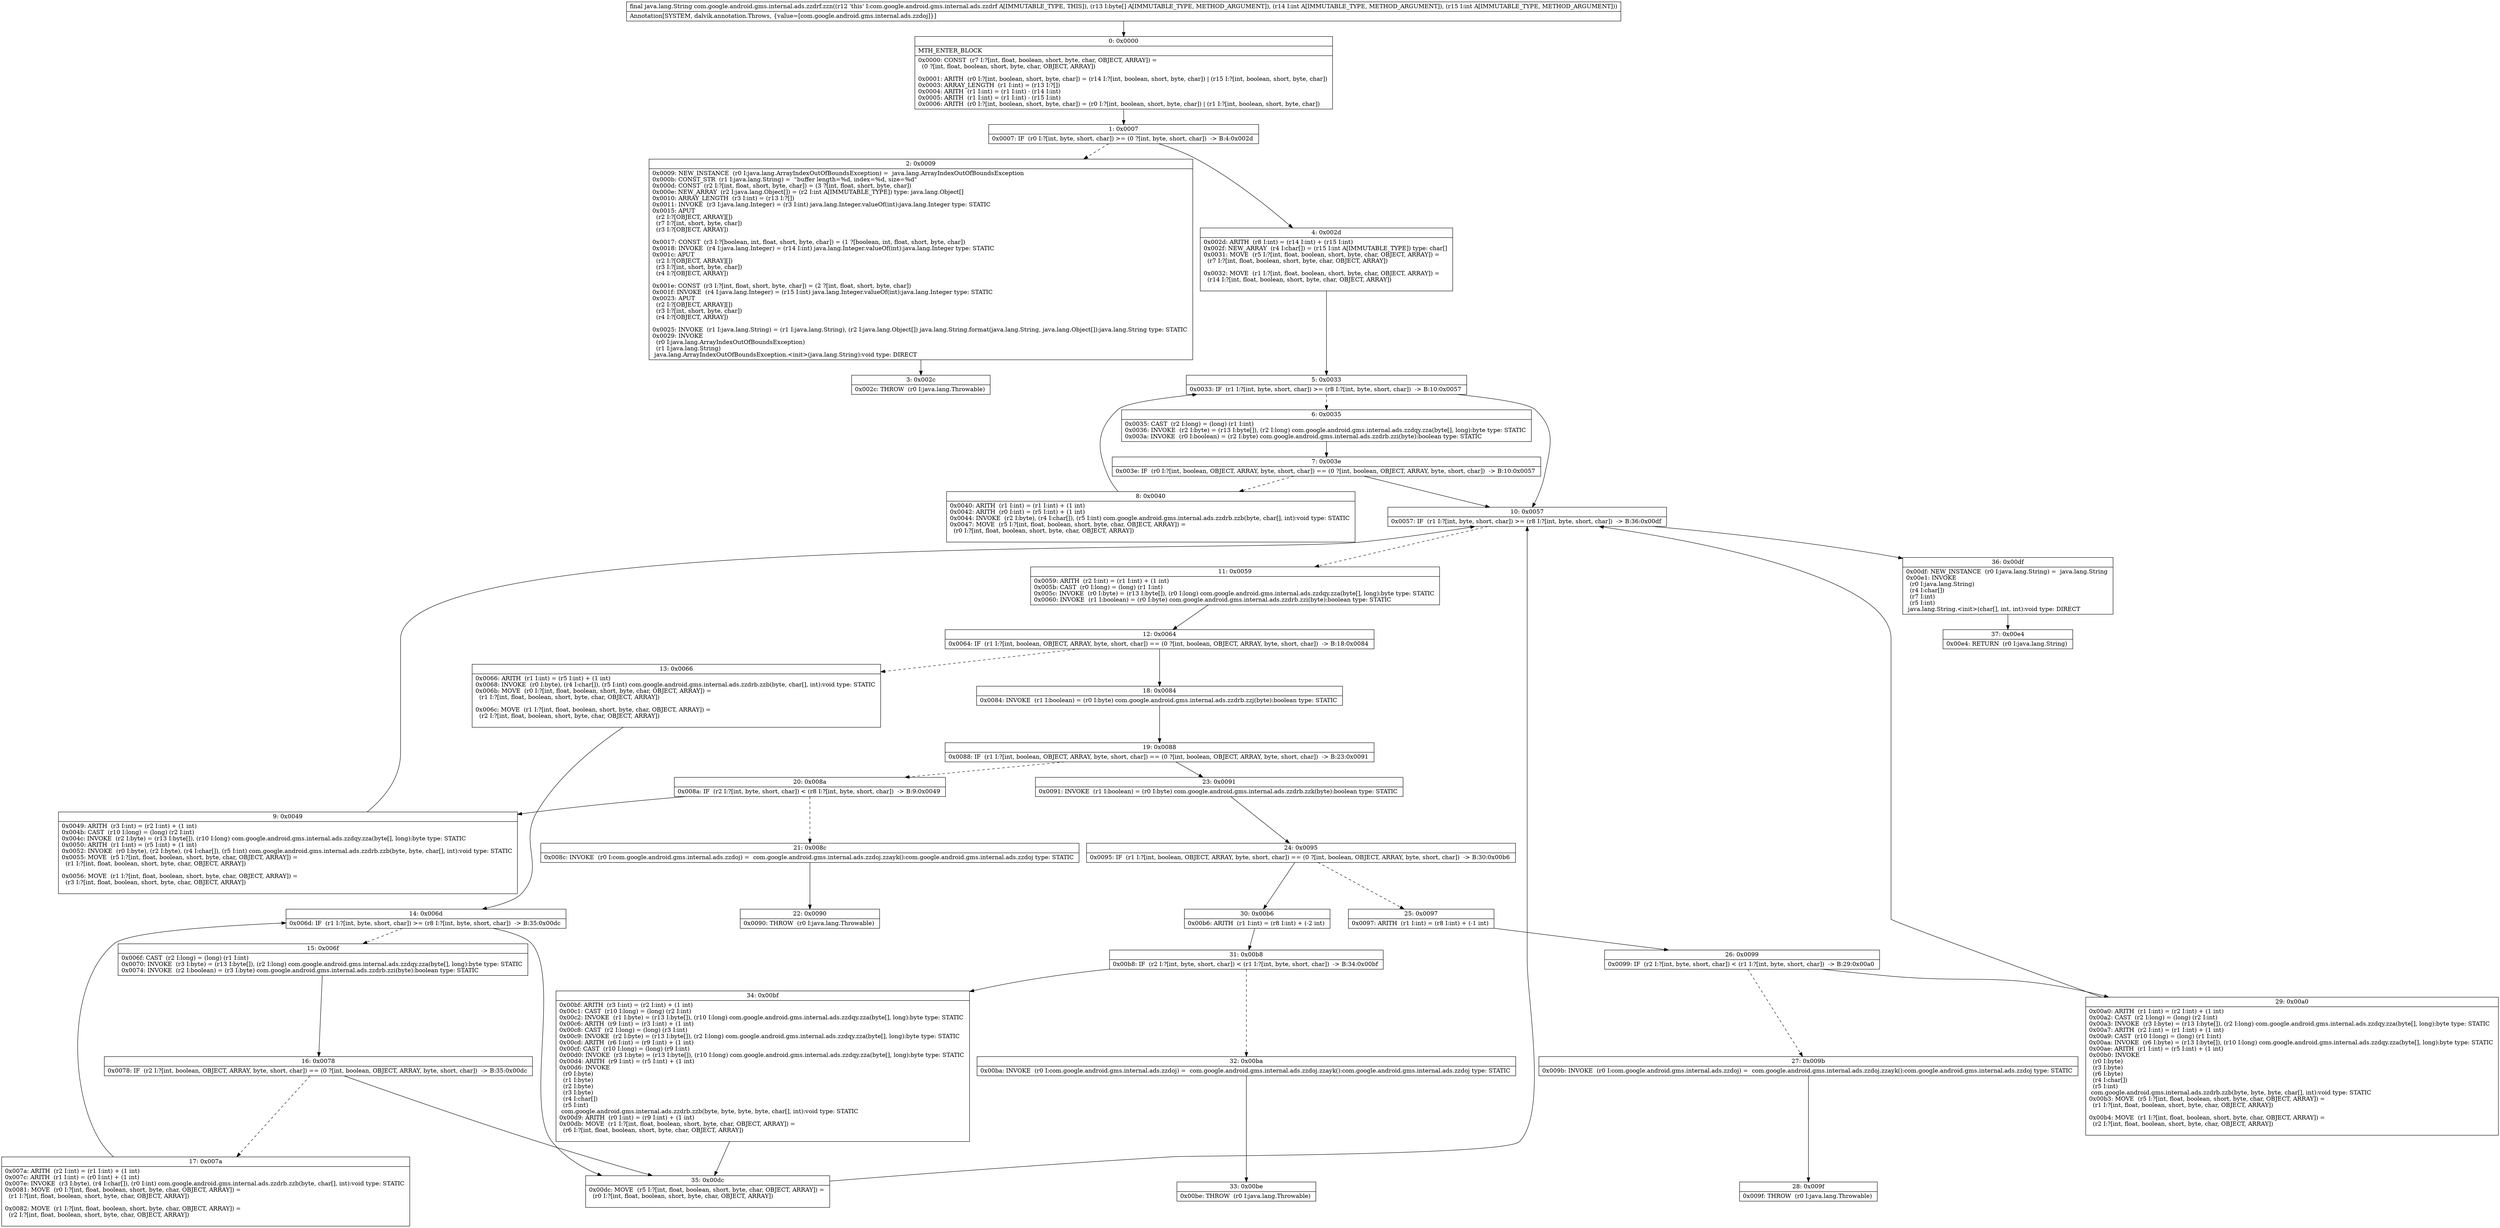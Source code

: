 digraph "CFG forcom.google.android.gms.internal.ads.zzdrf.zzn([BII)Ljava\/lang\/String;" {
Node_0 [shape=record,label="{0\:\ 0x0000|MTH_ENTER_BLOCK\l|0x0000: CONST  (r7 I:?[int, float, boolean, short, byte, char, OBJECT, ARRAY]) = \l  (0 ?[int, float, boolean, short, byte, char, OBJECT, ARRAY])\l \l0x0001: ARITH  (r0 I:?[int, boolean, short, byte, char]) = (r14 I:?[int, boolean, short, byte, char]) \| (r15 I:?[int, boolean, short, byte, char]) \l0x0003: ARRAY_LENGTH  (r1 I:int) = (r13 I:?[]) \l0x0004: ARITH  (r1 I:int) = (r1 I:int) \- (r14 I:int) \l0x0005: ARITH  (r1 I:int) = (r1 I:int) \- (r15 I:int) \l0x0006: ARITH  (r0 I:?[int, boolean, short, byte, char]) = (r0 I:?[int, boolean, short, byte, char]) \| (r1 I:?[int, boolean, short, byte, char]) \l}"];
Node_1 [shape=record,label="{1\:\ 0x0007|0x0007: IF  (r0 I:?[int, byte, short, char]) \>= (0 ?[int, byte, short, char])  \-\> B:4:0x002d \l}"];
Node_2 [shape=record,label="{2\:\ 0x0009|0x0009: NEW_INSTANCE  (r0 I:java.lang.ArrayIndexOutOfBoundsException) =  java.lang.ArrayIndexOutOfBoundsException \l0x000b: CONST_STR  (r1 I:java.lang.String) =  \"buffer length=%d, index=%d, size=%d\" \l0x000d: CONST  (r2 I:?[int, float, short, byte, char]) = (3 ?[int, float, short, byte, char]) \l0x000e: NEW_ARRAY  (r2 I:java.lang.Object[]) = (r2 I:int A[IMMUTABLE_TYPE]) type: java.lang.Object[] \l0x0010: ARRAY_LENGTH  (r3 I:int) = (r13 I:?[]) \l0x0011: INVOKE  (r3 I:java.lang.Integer) = (r3 I:int) java.lang.Integer.valueOf(int):java.lang.Integer type: STATIC \l0x0015: APUT  \l  (r2 I:?[OBJECT, ARRAY][])\l  (r7 I:?[int, short, byte, char])\l  (r3 I:?[OBJECT, ARRAY])\l \l0x0017: CONST  (r3 I:?[boolean, int, float, short, byte, char]) = (1 ?[boolean, int, float, short, byte, char]) \l0x0018: INVOKE  (r4 I:java.lang.Integer) = (r14 I:int) java.lang.Integer.valueOf(int):java.lang.Integer type: STATIC \l0x001c: APUT  \l  (r2 I:?[OBJECT, ARRAY][])\l  (r3 I:?[int, short, byte, char])\l  (r4 I:?[OBJECT, ARRAY])\l \l0x001e: CONST  (r3 I:?[int, float, short, byte, char]) = (2 ?[int, float, short, byte, char]) \l0x001f: INVOKE  (r4 I:java.lang.Integer) = (r15 I:int) java.lang.Integer.valueOf(int):java.lang.Integer type: STATIC \l0x0023: APUT  \l  (r2 I:?[OBJECT, ARRAY][])\l  (r3 I:?[int, short, byte, char])\l  (r4 I:?[OBJECT, ARRAY])\l \l0x0025: INVOKE  (r1 I:java.lang.String) = (r1 I:java.lang.String), (r2 I:java.lang.Object[]) java.lang.String.format(java.lang.String, java.lang.Object[]):java.lang.String type: STATIC \l0x0029: INVOKE  \l  (r0 I:java.lang.ArrayIndexOutOfBoundsException)\l  (r1 I:java.lang.String)\l java.lang.ArrayIndexOutOfBoundsException.\<init\>(java.lang.String):void type: DIRECT \l}"];
Node_3 [shape=record,label="{3\:\ 0x002c|0x002c: THROW  (r0 I:java.lang.Throwable) \l}"];
Node_4 [shape=record,label="{4\:\ 0x002d|0x002d: ARITH  (r8 I:int) = (r14 I:int) + (r15 I:int) \l0x002f: NEW_ARRAY  (r4 I:char[]) = (r15 I:int A[IMMUTABLE_TYPE]) type: char[] \l0x0031: MOVE  (r5 I:?[int, float, boolean, short, byte, char, OBJECT, ARRAY]) = \l  (r7 I:?[int, float, boolean, short, byte, char, OBJECT, ARRAY])\l \l0x0032: MOVE  (r1 I:?[int, float, boolean, short, byte, char, OBJECT, ARRAY]) = \l  (r14 I:?[int, float, boolean, short, byte, char, OBJECT, ARRAY])\l \l}"];
Node_5 [shape=record,label="{5\:\ 0x0033|0x0033: IF  (r1 I:?[int, byte, short, char]) \>= (r8 I:?[int, byte, short, char])  \-\> B:10:0x0057 \l}"];
Node_6 [shape=record,label="{6\:\ 0x0035|0x0035: CAST  (r2 I:long) = (long) (r1 I:int) \l0x0036: INVOKE  (r2 I:byte) = (r13 I:byte[]), (r2 I:long) com.google.android.gms.internal.ads.zzdqy.zza(byte[], long):byte type: STATIC \l0x003a: INVOKE  (r0 I:boolean) = (r2 I:byte) com.google.android.gms.internal.ads.zzdrb.zzi(byte):boolean type: STATIC \l}"];
Node_7 [shape=record,label="{7\:\ 0x003e|0x003e: IF  (r0 I:?[int, boolean, OBJECT, ARRAY, byte, short, char]) == (0 ?[int, boolean, OBJECT, ARRAY, byte, short, char])  \-\> B:10:0x0057 \l}"];
Node_8 [shape=record,label="{8\:\ 0x0040|0x0040: ARITH  (r1 I:int) = (r1 I:int) + (1 int) \l0x0042: ARITH  (r0 I:int) = (r5 I:int) + (1 int) \l0x0044: INVOKE  (r2 I:byte), (r4 I:char[]), (r5 I:int) com.google.android.gms.internal.ads.zzdrb.zzb(byte, char[], int):void type: STATIC \l0x0047: MOVE  (r5 I:?[int, float, boolean, short, byte, char, OBJECT, ARRAY]) = \l  (r0 I:?[int, float, boolean, short, byte, char, OBJECT, ARRAY])\l \l}"];
Node_9 [shape=record,label="{9\:\ 0x0049|0x0049: ARITH  (r3 I:int) = (r2 I:int) + (1 int) \l0x004b: CAST  (r10 I:long) = (long) (r2 I:int) \l0x004c: INVOKE  (r2 I:byte) = (r13 I:byte[]), (r10 I:long) com.google.android.gms.internal.ads.zzdqy.zza(byte[], long):byte type: STATIC \l0x0050: ARITH  (r1 I:int) = (r5 I:int) + (1 int) \l0x0052: INVOKE  (r0 I:byte), (r2 I:byte), (r4 I:char[]), (r5 I:int) com.google.android.gms.internal.ads.zzdrb.zzb(byte, byte, char[], int):void type: STATIC \l0x0055: MOVE  (r5 I:?[int, float, boolean, short, byte, char, OBJECT, ARRAY]) = \l  (r1 I:?[int, float, boolean, short, byte, char, OBJECT, ARRAY])\l \l0x0056: MOVE  (r1 I:?[int, float, boolean, short, byte, char, OBJECT, ARRAY]) = \l  (r3 I:?[int, float, boolean, short, byte, char, OBJECT, ARRAY])\l \l}"];
Node_10 [shape=record,label="{10\:\ 0x0057|0x0057: IF  (r1 I:?[int, byte, short, char]) \>= (r8 I:?[int, byte, short, char])  \-\> B:36:0x00df \l}"];
Node_11 [shape=record,label="{11\:\ 0x0059|0x0059: ARITH  (r2 I:int) = (r1 I:int) + (1 int) \l0x005b: CAST  (r0 I:long) = (long) (r1 I:int) \l0x005c: INVOKE  (r0 I:byte) = (r13 I:byte[]), (r0 I:long) com.google.android.gms.internal.ads.zzdqy.zza(byte[], long):byte type: STATIC \l0x0060: INVOKE  (r1 I:boolean) = (r0 I:byte) com.google.android.gms.internal.ads.zzdrb.zzi(byte):boolean type: STATIC \l}"];
Node_12 [shape=record,label="{12\:\ 0x0064|0x0064: IF  (r1 I:?[int, boolean, OBJECT, ARRAY, byte, short, char]) == (0 ?[int, boolean, OBJECT, ARRAY, byte, short, char])  \-\> B:18:0x0084 \l}"];
Node_13 [shape=record,label="{13\:\ 0x0066|0x0066: ARITH  (r1 I:int) = (r5 I:int) + (1 int) \l0x0068: INVOKE  (r0 I:byte), (r4 I:char[]), (r5 I:int) com.google.android.gms.internal.ads.zzdrb.zzb(byte, char[], int):void type: STATIC \l0x006b: MOVE  (r0 I:?[int, float, boolean, short, byte, char, OBJECT, ARRAY]) = \l  (r1 I:?[int, float, boolean, short, byte, char, OBJECT, ARRAY])\l \l0x006c: MOVE  (r1 I:?[int, float, boolean, short, byte, char, OBJECT, ARRAY]) = \l  (r2 I:?[int, float, boolean, short, byte, char, OBJECT, ARRAY])\l \l}"];
Node_14 [shape=record,label="{14\:\ 0x006d|0x006d: IF  (r1 I:?[int, byte, short, char]) \>= (r8 I:?[int, byte, short, char])  \-\> B:35:0x00dc \l}"];
Node_15 [shape=record,label="{15\:\ 0x006f|0x006f: CAST  (r2 I:long) = (long) (r1 I:int) \l0x0070: INVOKE  (r3 I:byte) = (r13 I:byte[]), (r2 I:long) com.google.android.gms.internal.ads.zzdqy.zza(byte[], long):byte type: STATIC \l0x0074: INVOKE  (r2 I:boolean) = (r3 I:byte) com.google.android.gms.internal.ads.zzdrb.zzi(byte):boolean type: STATIC \l}"];
Node_16 [shape=record,label="{16\:\ 0x0078|0x0078: IF  (r2 I:?[int, boolean, OBJECT, ARRAY, byte, short, char]) == (0 ?[int, boolean, OBJECT, ARRAY, byte, short, char])  \-\> B:35:0x00dc \l}"];
Node_17 [shape=record,label="{17\:\ 0x007a|0x007a: ARITH  (r2 I:int) = (r1 I:int) + (1 int) \l0x007c: ARITH  (r1 I:int) = (r0 I:int) + (1 int) \l0x007e: INVOKE  (r3 I:byte), (r4 I:char[]), (r0 I:int) com.google.android.gms.internal.ads.zzdrb.zzb(byte, char[], int):void type: STATIC \l0x0081: MOVE  (r0 I:?[int, float, boolean, short, byte, char, OBJECT, ARRAY]) = \l  (r1 I:?[int, float, boolean, short, byte, char, OBJECT, ARRAY])\l \l0x0082: MOVE  (r1 I:?[int, float, boolean, short, byte, char, OBJECT, ARRAY]) = \l  (r2 I:?[int, float, boolean, short, byte, char, OBJECT, ARRAY])\l \l}"];
Node_18 [shape=record,label="{18\:\ 0x0084|0x0084: INVOKE  (r1 I:boolean) = (r0 I:byte) com.google.android.gms.internal.ads.zzdrb.zzj(byte):boolean type: STATIC \l}"];
Node_19 [shape=record,label="{19\:\ 0x0088|0x0088: IF  (r1 I:?[int, boolean, OBJECT, ARRAY, byte, short, char]) == (0 ?[int, boolean, OBJECT, ARRAY, byte, short, char])  \-\> B:23:0x0091 \l}"];
Node_20 [shape=record,label="{20\:\ 0x008a|0x008a: IF  (r2 I:?[int, byte, short, char]) \< (r8 I:?[int, byte, short, char])  \-\> B:9:0x0049 \l}"];
Node_21 [shape=record,label="{21\:\ 0x008c|0x008c: INVOKE  (r0 I:com.google.android.gms.internal.ads.zzdoj) =  com.google.android.gms.internal.ads.zzdoj.zzayk():com.google.android.gms.internal.ads.zzdoj type: STATIC \l}"];
Node_22 [shape=record,label="{22\:\ 0x0090|0x0090: THROW  (r0 I:java.lang.Throwable) \l}"];
Node_23 [shape=record,label="{23\:\ 0x0091|0x0091: INVOKE  (r1 I:boolean) = (r0 I:byte) com.google.android.gms.internal.ads.zzdrb.zzk(byte):boolean type: STATIC \l}"];
Node_24 [shape=record,label="{24\:\ 0x0095|0x0095: IF  (r1 I:?[int, boolean, OBJECT, ARRAY, byte, short, char]) == (0 ?[int, boolean, OBJECT, ARRAY, byte, short, char])  \-\> B:30:0x00b6 \l}"];
Node_25 [shape=record,label="{25\:\ 0x0097|0x0097: ARITH  (r1 I:int) = (r8 I:int) + (\-1 int) \l}"];
Node_26 [shape=record,label="{26\:\ 0x0099|0x0099: IF  (r2 I:?[int, byte, short, char]) \< (r1 I:?[int, byte, short, char])  \-\> B:29:0x00a0 \l}"];
Node_27 [shape=record,label="{27\:\ 0x009b|0x009b: INVOKE  (r0 I:com.google.android.gms.internal.ads.zzdoj) =  com.google.android.gms.internal.ads.zzdoj.zzayk():com.google.android.gms.internal.ads.zzdoj type: STATIC \l}"];
Node_28 [shape=record,label="{28\:\ 0x009f|0x009f: THROW  (r0 I:java.lang.Throwable) \l}"];
Node_29 [shape=record,label="{29\:\ 0x00a0|0x00a0: ARITH  (r1 I:int) = (r2 I:int) + (1 int) \l0x00a2: CAST  (r2 I:long) = (long) (r2 I:int) \l0x00a3: INVOKE  (r3 I:byte) = (r13 I:byte[]), (r2 I:long) com.google.android.gms.internal.ads.zzdqy.zza(byte[], long):byte type: STATIC \l0x00a7: ARITH  (r2 I:int) = (r1 I:int) + (1 int) \l0x00a9: CAST  (r10 I:long) = (long) (r1 I:int) \l0x00aa: INVOKE  (r6 I:byte) = (r13 I:byte[]), (r10 I:long) com.google.android.gms.internal.ads.zzdqy.zza(byte[], long):byte type: STATIC \l0x00ae: ARITH  (r1 I:int) = (r5 I:int) + (1 int) \l0x00b0: INVOKE  \l  (r0 I:byte)\l  (r3 I:byte)\l  (r6 I:byte)\l  (r4 I:char[])\l  (r5 I:int)\l com.google.android.gms.internal.ads.zzdrb.zzb(byte, byte, byte, char[], int):void type: STATIC \l0x00b3: MOVE  (r5 I:?[int, float, boolean, short, byte, char, OBJECT, ARRAY]) = \l  (r1 I:?[int, float, boolean, short, byte, char, OBJECT, ARRAY])\l \l0x00b4: MOVE  (r1 I:?[int, float, boolean, short, byte, char, OBJECT, ARRAY]) = \l  (r2 I:?[int, float, boolean, short, byte, char, OBJECT, ARRAY])\l \l}"];
Node_30 [shape=record,label="{30\:\ 0x00b6|0x00b6: ARITH  (r1 I:int) = (r8 I:int) + (\-2 int) \l}"];
Node_31 [shape=record,label="{31\:\ 0x00b8|0x00b8: IF  (r2 I:?[int, byte, short, char]) \< (r1 I:?[int, byte, short, char])  \-\> B:34:0x00bf \l}"];
Node_32 [shape=record,label="{32\:\ 0x00ba|0x00ba: INVOKE  (r0 I:com.google.android.gms.internal.ads.zzdoj) =  com.google.android.gms.internal.ads.zzdoj.zzayk():com.google.android.gms.internal.ads.zzdoj type: STATIC \l}"];
Node_33 [shape=record,label="{33\:\ 0x00be|0x00be: THROW  (r0 I:java.lang.Throwable) \l}"];
Node_34 [shape=record,label="{34\:\ 0x00bf|0x00bf: ARITH  (r3 I:int) = (r2 I:int) + (1 int) \l0x00c1: CAST  (r10 I:long) = (long) (r2 I:int) \l0x00c2: INVOKE  (r1 I:byte) = (r13 I:byte[]), (r10 I:long) com.google.android.gms.internal.ads.zzdqy.zza(byte[], long):byte type: STATIC \l0x00c6: ARITH  (r9 I:int) = (r3 I:int) + (1 int) \l0x00c8: CAST  (r2 I:long) = (long) (r3 I:int) \l0x00c9: INVOKE  (r2 I:byte) = (r13 I:byte[]), (r2 I:long) com.google.android.gms.internal.ads.zzdqy.zza(byte[], long):byte type: STATIC \l0x00cd: ARITH  (r6 I:int) = (r9 I:int) + (1 int) \l0x00cf: CAST  (r10 I:long) = (long) (r9 I:int) \l0x00d0: INVOKE  (r3 I:byte) = (r13 I:byte[]), (r10 I:long) com.google.android.gms.internal.ads.zzdqy.zza(byte[], long):byte type: STATIC \l0x00d4: ARITH  (r9 I:int) = (r5 I:int) + (1 int) \l0x00d6: INVOKE  \l  (r0 I:byte)\l  (r1 I:byte)\l  (r2 I:byte)\l  (r3 I:byte)\l  (r4 I:char[])\l  (r5 I:int)\l com.google.android.gms.internal.ads.zzdrb.zzb(byte, byte, byte, byte, char[], int):void type: STATIC \l0x00d9: ARITH  (r0 I:int) = (r9 I:int) + (1 int) \l0x00db: MOVE  (r1 I:?[int, float, boolean, short, byte, char, OBJECT, ARRAY]) = \l  (r6 I:?[int, float, boolean, short, byte, char, OBJECT, ARRAY])\l \l}"];
Node_35 [shape=record,label="{35\:\ 0x00dc|0x00dc: MOVE  (r5 I:?[int, float, boolean, short, byte, char, OBJECT, ARRAY]) = \l  (r0 I:?[int, float, boolean, short, byte, char, OBJECT, ARRAY])\l \l}"];
Node_36 [shape=record,label="{36\:\ 0x00df|0x00df: NEW_INSTANCE  (r0 I:java.lang.String) =  java.lang.String \l0x00e1: INVOKE  \l  (r0 I:java.lang.String)\l  (r4 I:char[])\l  (r7 I:int)\l  (r5 I:int)\l java.lang.String.\<init\>(char[], int, int):void type: DIRECT \l}"];
Node_37 [shape=record,label="{37\:\ 0x00e4|0x00e4: RETURN  (r0 I:java.lang.String) \l}"];
MethodNode[shape=record,label="{final java.lang.String com.google.android.gms.internal.ads.zzdrf.zzn((r12 'this' I:com.google.android.gms.internal.ads.zzdrf A[IMMUTABLE_TYPE, THIS]), (r13 I:byte[] A[IMMUTABLE_TYPE, METHOD_ARGUMENT]), (r14 I:int A[IMMUTABLE_TYPE, METHOD_ARGUMENT]), (r15 I:int A[IMMUTABLE_TYPE, METHOD_ARGUMENT]))  | Annotation[SYSTEM, dalvik.annotation.Throws, \{value=[com.google.android.gms.internal.ads.zzdoj]\}]\l}"];
MethodNode -> Node_0;
Node_0 -> Node_1;
Node_1 -> Node_2[style=dashed];
Node_1 -> Node_4;
Node_2 -> Node_3;
Node_4 -> Node_5;
Node_5 -> Node_6[style=dashed];
Node_5 -> Node_10;
Node_6 -> Node_7;
Node_7 -> Node_8[style=dashed];
Node_7 -> Node_10;
Node_8 -> Node_5;
Node_9 -> Node_10;
Node_10 -> Node_11[style=dashed];
Node_10 -> Node_36;
Node_11 -> Node_12;
Node_12 -> Node_13[style=dashed];
Node_12 -> Node_18;
Node_13 -> Node_14;
Node_14 -> Node_15[style=dashed];
Node_14 -> Node_35;
Node_15 -> Node_16;
Node_16 -> Node_17[style=dashed];
Node_16 -> Node_35;
Node_17 -> Node_14;
Node_18 -> Node_19;
Node_19 -> Node_20[style=dashed];
Node_19 -> Node_23;
Node_20 -> Node_9;
Node_20 -> Node_21[style=dashed];
Node_21 -> Node_22;
Node_23 -> Node_24;
Node_24 -> Node_25[style=dashed];
Node_24 -> Node_30;
Node_25 -> Node_26;
Node_26 -> Node_27[style=dashed];
Node_26 -> Node_29;
Node_27 -> Node_28;
Node_29 -> Node_10;
Node_30 -> Node_31;
Node_31 -> Node_32[style=dashed];
Node_31 -> Node_34;
Node_32 -> Node_33;
Node_34 -> Node_35;
Node_35 -> Node_10;
Node_36 -> Node_37;
}

